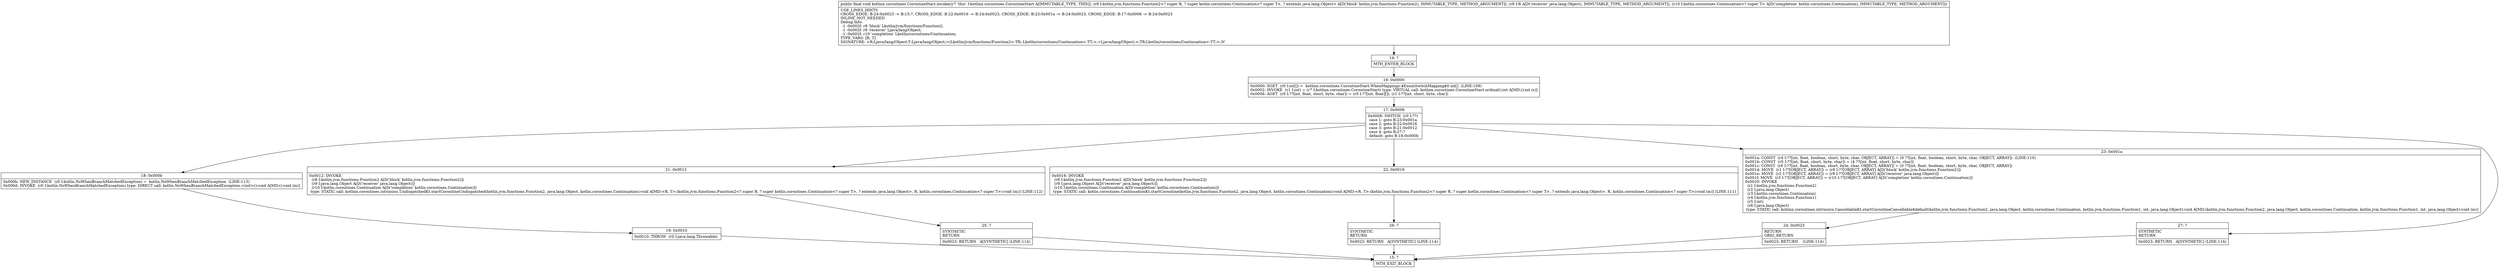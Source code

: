 digraph "CFG forkotlinx.coroutines.CoroutineStart.invoke(Lkotlin\/jvm\/functions\/Function2;Ljava\/lang\/Object;Lkotlin\/coroutines\/Continuation;)V" {
Node_14 [shape=record,label="{14\:\ ?|MTH_ENTER_BLOCK\l}"];
Node_16 [shape=record,label="{16\:\ 0x0000|0x0000: SGET  (r0 I:int[]) =  kotlinx.coroutines.CoroutineStart.WhenMappings.$EnumSwitchMapping$0 int[]  (LINE:109)\l0x0002: INVOKE  (r1 I:int) = (r7 I:kotlinx.coroutines.CoroutineStart) type: VIRTUAL call: kotlinx.coroutines.CoroutineStart.ordinal():int A[MD:():int (c)]\l0x0006: AGET  (r0 I:??[int, float, short, byte, char]) = (r0 I:??[int, float][]), (r1 I:??[int, short, byte, char]) \l}"];
Node_17 [shape=record,label="{17\:\ 0x0008|0x0008: SWITCH  (r0 I:??)\l case 1: goto B:23:0x001a\l case 2: goto B:22:0x0016\l case 3: goto B:21:0x0012\l case 4: goto B:27:?\l default: goto B:18:0x000b \l}"];
Node_18 [shape=record,label="{18\:\ 0x000b|0x000b: NEW_INSTANCE  (r0 I:kotlin.NoWhenBranchMatchedException) =  kotlin.NoWhenBranchMatchedException  (LINE:113)\l0x000d: INVOKE  (r0 I:kotlin.NoWhenBranchMatchedException) type: DIRECT call: kotlin.NoWhenBranchMatchedException.\<init\>():void A[MD:():void (m)]\l}"];
Node_19 [shape=record,label="{19\:\ 0x0010|0x0010: THROW  (r0 I:java.lang.Throwable) \l}"];
Node_15 [shape=record,label="{15\:\ ?|MTH_EXIT_BLOCK\l}"];
Node_21 [shape=record,label="{21\:\ 0x0012|0x0012: INVOKE  \l  (r8 I:kotlin.jvm.functions.Function2 A[D('block' kotlin.jvm.functions.Function2)])\l  (r9 I:java.lang.Object A[D('receiver' java.lang.Object)])\l  (r10 I:kotlin.coroutines.Continuation A[D('completion' kotlin.coroutines.Continuation)])\l type: STATIC call: kotlinx.coroutines.intrinsics.UndispatchedKt.startCoroutineUndispatched(kotlin.jvm.functions.Function2, java.lang.Object, kotlin.coroutines.Continuation):void A[MD:\<R, T\>:(kotlin.jvm.functions.Function2\<? super R, ? super kotlin.coroutines.Continuation\<? super T\>, ? extends java.lang.Object\>, R, kotlin.coroutines.Continuation\<? super T\>):void (m)] (LINE:112)\l}"];
Node_25 [shape=record,label="{25\:\ ?|SYNTHETIC\lRETURN\l|0x0023: RETURN   A[SYNTHETIC] (LINE:114)\l}"];
Node_22 [shape=record,label="{22\:\ 0x0016|0x0016: INVOKE  \l  (r8 I:kotlin.jvm.functions.Function2 A[D('block' kotlin.jvm.functions.Function2)])\l  (r9 I:java.lang.Object A[D('receiver' java.lang.Object)])\l  (r10 I:kotlin.coroutines.Continuation A[D('completion' kotlin.coroutines.Continuation)])\l type: STATIC call: kotlin.coroutines.ContinuationKt.startCoroutine(kotlin.jvm.functions.Function2, java.lang.Object, kotlin.coroutines.Continuation):void A[MD:\<R, T\>:(kotlin.jvm.functions.Function2\<? super R, ? super kotlin.coroutines.Continuation\<? super T\>, ? extends java.lang.Object\>, R, kotlin.coroutines.Continuation\<? super T\>):void (m)] (LINE:111)\l}"];
Node_26 [shape=record,label="{26\:\ ?|SYNTHETIC\lRETURN\l|0x0023: RETURN   A[SYNTHETIC] (LINE:114)\l}"];
Node_23 [shape=record,label="{23\:\ 0x001a|0x001a: CONST  (r4 I:??[int, float, boolean, short, byte, char, OBJECT, ARRAY]) = (0 ??[int, float, boolean, short, byte, char, OBJECT, ARRAY])  (LINE:110)\l0x001b: CONST  (r5 I:??[int, float, short, byte, char]) = (4 ??[int, float, short, byte, char]) \l0x001c: CONST  (r6 I:??[int, float, boolean, short, byte, char, OBJECT, ARRAY]) = (0 ??[int, float, boolean, short, byte, char, OBJECT, ARRAY]) \l0x001d: MOVE  (r1 I:??[OBJECT, ARRAY]) = (r8 I:??[OBJECT, ARRAY] A[D('block' kotlin.jvm.functions.Function2)]) \l0x001e: MOVE  (r2 I:??[OBJECT, ARRAY]) = (r9 I:??[OBJECT, ARRAY] A[D('receiver' java.lang.Object)]) \l0x001f: MOVE  (r3 I:??[OBJECT, ARRAY]) = (r10 I:??[OBJECT, ARRAY] A[D('completion' kotlin.coroutines.Continuation)]) \l0x0020: INVOKE  \l  (r1 I:kotlin.jvm.functions.Function2)\l  (r2 I:java.lang.Object)\l  (r3 I:kotlin.coroutines.Continuation)\l  (r4 I:kotlin.jvm.functions.Function1)\l  (r5 I:int)\l  (r6 I:java.lang.Object)\l type: STATIC call: kotlinx.coroutines.intrinsics.CancellableKt.startCoroutineCancellable$default(kotlin.jvm.functions.Function2, java.lang.Object, kotlin.coroutines.Continuation, kotlin.jvm.functions.Function1, int, java.lang.Object):void A[MD:(kotlin.jvm.functions.Function2, java.lang.Object, kotlin.coroutines.Continuation, kotlin.jvm.functions.Function1, int, java.lang.Object):void (m)]\l}"];
Node_24 [shape=record,label="{24\:\ 0x0023|RETURN\lORIG_RETURN\l|0x0023: RETURN    (LINE:114)\l}"];
Node_27 [shape=record,label="{27\:\ ?|SYNTHETIC\lRETURN\l|0x0023: RETURN   A[SYNTHETIC] (LINE:114)\l}"];
MethodNode[shape=record,label="{public final void kotlinx.coroutines.CoroutineStart.invoke((r7 'this' I:kotlinx.coroutines.CoroutineStart A[IMMUTABLE_TYPE, THIS]), (r8 I:kotlin.jvm.functions.Function2\<? super R, ? super kotlin.coroutines.Continuation\<? super T\>, ? extends java.lang.Object\> A[D('block' kotlin.jvm.functions.Function2), IMMUTABLE_TYPE, METHOD_ARGUMENT]), (r9 I:R A[D('receiver' java.lang.Object), IMMUTABLE_TYPE, METHOD_ARGUMENT]), (r10 I:kotlin.coroutines.Continuation\<? super T\> A[D('completion' kotlin.coroutines.Continuation), IMMUTABLE_TYPE, METHOD_ARGUMENT]))  | USE_LINES_HINTS\lCROSS_EDGE: B:24:0x0023 \-\> B:15:?, CROSS_EDGE: B:22:0x0016 \-\> B:24:0x0023, CROSS_EDGE: B:23:0x001a \-\> B:24:0x0023, CROSS_EDGE: B:17:0x0008 \-\> B:24:0x0023\lINLINE_NOT_NEEDED\lDebug Info:\l  \-1 \-0x002f: r8 'block' Lkotlin\/jvm\/functions\/Function2;\l  \-1 \-0x002f: r9 'receiver' Ljava\/lang\/Object;\l  \-1 \-0x002f: r10 'completion' Lkotlin\/coroutines\/Continuation;\lTYPE_VARS: [R, T]\lSIGNATURE: \<R:Ljava\/lang\/Object;T:Ljava\/lang\/Object;\>(Lkotlin\/jvm\/functions\/Function2\<\-TR;\-Lkotlin\/coroutines\/Continuation\<\-TT;\>;+Ljava\/lang\/Object;\>;TR;Lkotlin\/coroutines\/Continuation\<\-TT;\>;)V\l}"];
MethodNode -> Node_14;Node_14 -> Node_16;
Node_16 -> Node_17;
Node_17 -> Node_18;
Node_17 -> Node_21;
Node_17 -> Node_22;
Node_17 -> Node_23;
Node_17 -> Node_27;
Node_18 -> Node_19;
Node_19 -> Node_15;
Node_21 -> Node_25;
Node_25 -> Node_15;
Node_22 -> Node_26;
Node_26 -> Node_15;
Node_23 -> Node_24;
Node_24 -> Node_15;
Node_27 -> Node_15;
}


